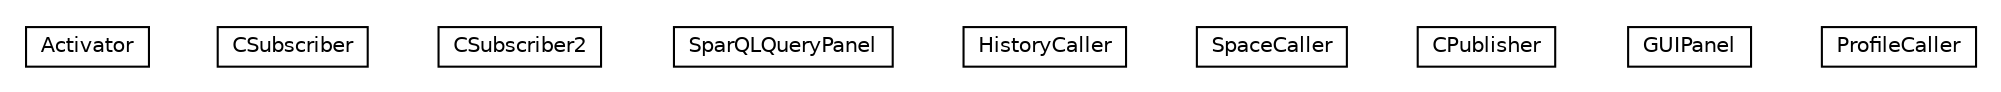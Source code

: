 #!/usr/local/bin/dot
#
# Class diagram 
# Generated by UMLGraph version R5_6-24-gf6e263 (http://www.umlgraph.org/)
#

digraph G {
	edge [fontname="Helvetica",fontsize=10,labelfontname="Helvetica",labelfontsize=10];
	node [fontname="Helvetica",fontsize=10,shape=plaintext];
	nodesep=0.25;
	ranksep=0.5;
	// org.universAAL.samples.ctxtbus.Activator
	c1242318 [label=<<table title="org.universAAL.samples.ctxtbus.Activator" border="0" cellborder="1" cellspacing="0" cellpadding="2" port="p" href="./Activator.html">
		<tr><td><table border="0" cellspacing="0" cellpadding="1">
<tr><td align="center" balign="center"> Activator </td></tr>
		</table></td></tr>
		</table>>, URL="./Activator.html", fontname="Helvetica", fontcolor="black", fontsize=10.0];
	// org.universAAL.samples.ctxtbus.CSubscriber
	c1242319 [label=<<table title="org.universAAL.samples.ctxtbus.CSubscriber" border="0" cellborder="1" cellspacing="0" cellpadding="2" port="p" href="./CSubscriber.html">
		<tr><td><table border="0" cellspacing="0" cellpadding="1">
<tr><td align="center" balign="center"> CSubscriber </td></tr>
		</table></td></tr>
		</table>>, URL="./CSubscriber.html", fontname="Helvetica", fontcolor="black", fontsize=10.0];
	// org.universAAL.samples.ctxtbus.CSubscriber2
	c1242320 [label=<<table title="org.universAAL.samples.ctxtbus.CSubscriber2" border="0" cellborder="1" cellspacing="0" cellpadding="2" port="p" href="./CSubscriber2.html">
		<tr><td><table border="0" cellspacing="0" cellpadding="1">
<tr><td align="center" balign="center"> CSubscriber2 </td></tr>
		</table></td></tr>
		</table>>, URL="./CSubscriber2.html", fontname="Helvetica", fontcolor="black", fontsize=10.0];
	// org.universAAL.samples.ctxtbus.SparQLQueryPanel
	c1242321 [label=<<table title="org.universAAL.samples.ctxtbus.SparQLQueryPanel" border="0" cellborder="1" cellspacing="0" cellpadding="2" port="p" href="./SparQLQueryPanel.html">
		<tr><td><table border="0" cellspacing="0" cellpadding="1">
<tr><td align="center" balign="center"> SparQLQueryPanel </td></tr>
		</table></td></tr>
		</table>>, URL="./SparQLQueryPanel.html", fontname="Helvetica", fontcolor="black", fontsize=10.0];
	// org.universAAL.samples.ctxtbus.HistoryCaller
	c1242322 [label=<<table title="org.universAAL.samples.ctxtbus.HistoryCaller" border="0" cellborder="1" cellspacing="0" cellpadding="2" port="p" href="./HistoryCaller.html">
		<tr><td><table border="0" cellspacing="0" cellpadding="1">
<tr><td align="center" balign="center"> HistoryCaller </td></tr>
		</table></td></tr>
		</table>>, URL="./HistoryCaller.html", fontname="Helvetica", fontcolor="black", fontsize=10.0];
	// org.universAAL.samples.ctxtbus.SpaceCaller
	c1242323 [label=<<table title="org.universAAL.samples.ctxtbus.SpaceCaller" border="0" cellborder="1" cellspacing="0" cellpadding="2" port="p" href="./SpaceCaller.html">
		<tr><td><table border="0" cellspacing="0" cellpadding="1">
<tr><td align="center" balign="center"> SpaceCaller </td></tr>
		</table></td></tr>
		</table>>, URL="./SpaceCaller.html", fontname="Helvetica", fontcolor="black", fontsize=10.0];
	// org.universAAL.samples.ctxtbus.CPublisher
	c1242324 [label=<<table title="org.universAAL.samples.ctxtbus.CPublisher" border="0" cellborder="1" cellspacing="0" cellpadding="2" port="p" href="./CPublisher.html">
		<tr><td><table border="0" cellspacing="0" cellpadding="1">
<tr><td align="center" balign="center"> CPublisher </td></tr>
		</table></td></tr>
		</table>>, URL="./CPublisher.html", fontname="Helvetica", fontcolor="black", fontsize=10.0];
	// org.universAAL.samples.ctxtbus.GUIPanel
	c1242325 [label=<<table title="org.universAAL.samples.ctxtbus.GUIPanel" border="0" cellborder="1" cellspacing="0" cellpadding="2" port="p" href="./GUIPanel.html">
		<tr><td><table border="0" cellspacing="0" cellpadding="1">
<tr><td align="center" balign="center"> GUIPanel </td></tr>
		</table></td></tr>
		</table>>, URL="./GUIPanel.html", fontname="Helvetica", fontcolor="black", fontsize=10.0];
	// org.universAAL.samples.ctxtbus.ProfileCaller
	c1242326 [label=<<table title="org.universAAL.samples.ctxtbus.ProfileCaller" border="0" cellborder="1" cellspacing="0" cellpadding="2" port="p" href="./ProfileCaller.html">
		<tr><td><table border="0" cellspacing="0" cellpadding="1">
<tr><td align="center" balign="center"> ProfileCaller </td></tr>
		</table></td></tr>
		</table>>, URL="./ProfileCaller.html", fontname="Helvetica", fontcolor="black", fontsize=10.0];
}

